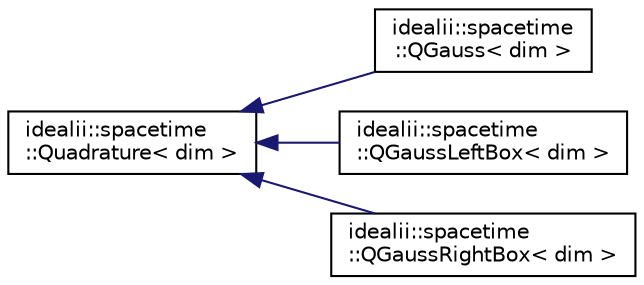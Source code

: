 digraph "Graphical Class Hierarchy"
{
 // LATEX_PDF_SIZE
  edge [fontname="Helvetica",fontsize="10",labelfontname="Helvetica",labelfontsize="10"];
  node [fontname="Helvetica",fontsize="10",shape=record];
  rankdir="LR";
  Node0 [label="idealii::spacetime\l::Quadrature\< dim \>",height=0.2,width=0.4,color="black", fillcolor="white", style="filled",URL="$classidealii_1_1spacetime_1_1Quadrature.html",tooltip="The base class for quadrature formulae in space and time."];
  Node0 -> Node1 [dir="back",color="midnightblue",fontsize="10",style="solid",fontname="Helvetica"];
  Node1 [label="idealii::spacetime\l::QGauss\< dim \>",height=0.2,width=0.4,color="black", fillcolor="white", style="filled",URL="$classidealii_1_1spacetime_1_1QGauss.html",tooltip="A Gauss-Legende quadrature formula in space and time."];
  Node0 -> Node2 [dir="back",color="midnightblue",fontsize="10",style="solid",fontname="Helvetica"];
  Node2 [label="idealii::spacetime\l::QGaussLeftBox\< dim \>",height=0.2,width=0.4,color="black", fillcolor="white", style="filled",URL="$classidealii_1_1spacetime_1_1QGaussLeftBox.html",tooltip="A Gauss-Legende quadrature formula in space and left box rule in time."];
  Node0 -> Node3 [dir="back",color="midnightblue",fontsize="10",style="solid",fontname="Helvetica"];
  Node3 [label="idealii::spacetime\l::QGaussRightBox\< dim \>",height=0.2,width=0.4,color="black", fillcolor="white", style="filled",URL="$classidealii_1_1spacetime_1_1QGaussRightBox.html",tooltip="A Gauss-Legende quadrature formula in space and right box rule in time."];
}
